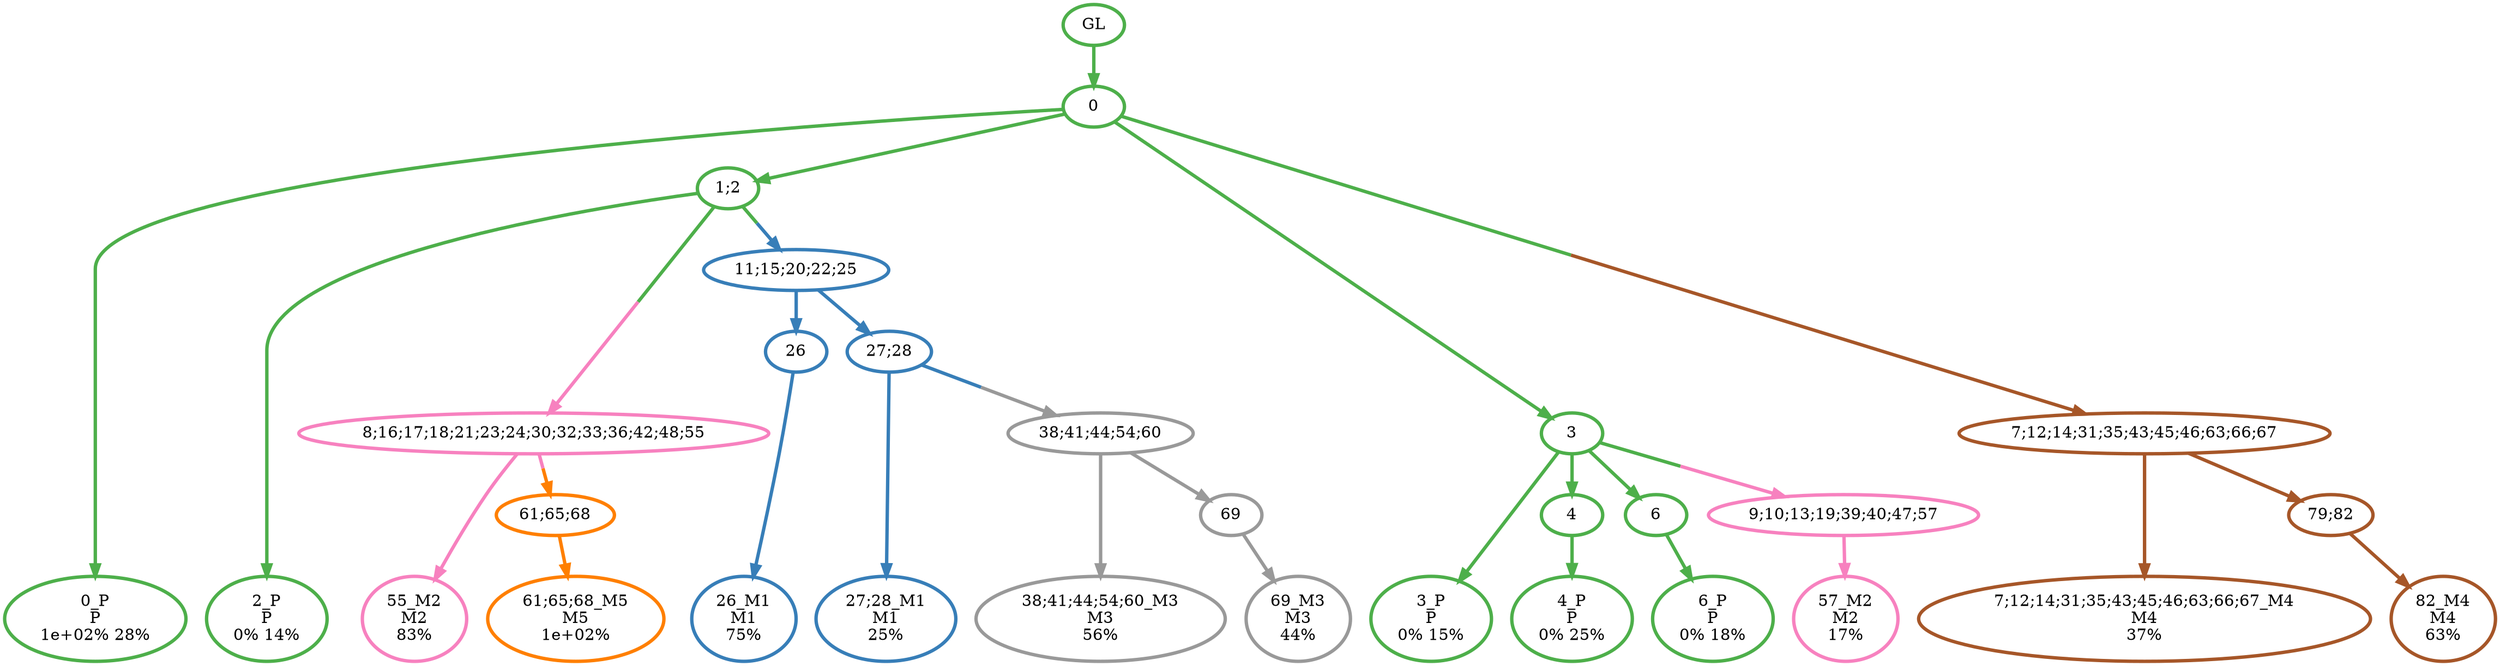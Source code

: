 digraph T {
	{
		rank=same
		27 [penwidth=3,colorscheme=set19,color=3,label="0_P\nP\n1e+02% 28%"]
		25 [penwidth=3,colorscheme=set19,color=3,label="2_P\nP\n0% 14%"]
		23 [penwidth=3,colorscheme=set19,color=3,label="3_P\nP\n0% 15%"]
		21 [penwidth=3,colorscheme=set19,color=3,label="4_P\nP\n0% 25%"]
		19 [penwidth=3,colorscheme=set19,color=3,label="6_P\nP\n0% 18%"]
		17 [penwidth=3,colorscheme=set19,color=2,label="26_M1\nM1\n75%"]
		15 [penwidth=3,colorscheme=set19,color=2,label="27;28_M1\nM1\n25%"]
		14 [penwidth=3,colorscheme=set19,color=8,label="55_M2\nM2\n83%"]
		13 [penwidth=3,colorscheme=set19,color=8,label="57_M2\nM2\n17%"]
		12 [penwidth=3,colorscheme=set19,color=9,label="38;41;44;54;60_M3\nM3\n56%"]
		10 [penwidth=3,colorscheme=set19,color=9,label="69_M3\nM3\n44%"]
		9 [penwidth=3,colorscheme=set19,color=7,label="7;12;14;31;35;43;45;46;63;66;67_M4\nM4\n37%"]
		7 [penwidth=3,colorscheme=set19,color=7,label="82_M4\nM4\n63%"]
		6 [penwidth=3,colorscheme=set19,color=5,label="61;65;68_M5\nM5\n1e+02%"]
	}
	29 [penwidth=3,colorscheme=set19,color=3,label="GL"]
	28 [penwidth=3,colorscheme=set19,color=3,label="0"]
	26 [penwidth=3,colorscheme=set19,color=3,label="1;2"]
	24 [penwidth=3,colorscheme=set19,color=3,label="3"]
	22 [penwidth=3,colorscheme=set19,color=3,label="4"]
	20 [penwidth=3,colorscheme=set19,color=3,label="6"]
	18 [penwidth=3,colorscheme=set19,color=2,label="26"]
	16 [penwidth=3,colorscheme=set19,color=2,label="27;28"]
	11 [penwidth=3,colorscheme=set19,color=9,label="69"]
	8 [penwidth=3,colorscheme=set19,color=7,label="79;82"]
	5 [penwidth=3,colorscheme=set19,color=5,label="61;65;68"]
	4 [penwidth=3,colorscheme=set19,color=9,label="38;41;44;54;60"]
	3 [penwidth=3,colorscheme=set19,color=7,label="7;12;14;31;35;43;45;46;63;66;67"]
	2 [penwidth=3,colorscheme=set19,color=8,label="8;16;17;18;21;23;24;30;32;33;36;42;48;55"]
	1 [penwidth=3,colorscheme=set19,color=8,label="9;10;13;19;39;40;47;57"]
	0 [penwidth=3,colorscheme=set19,color=2,label="11;15;20;22;25"]
	29 -> 28 [penwidth=3,colorscheme=set19,color=3]
	28 -> 27 [penwidth=3,colorscheme=set19,color=3]
	28 -> 24 [penwidth=3,colorscheme=set19,color=3]
	28 -> 26 [penwidth=3,colorscheme=set19,color=3]
	28 -> 3 [penwidth=3,colorscheme=set19,color="3;0.5:7"]
	26 -> 25 [penwidth=3,colorscheme=set19,color=3]
	26 -> 2 [penwidth=3,colorscheme=set19,color="3;0.5:8"]
	26 -> 0 [penwidth=3,colorscheme=set19,color="3;0.5:2"]
	24 -> 23 [penwidth=3,colorscheme=set19,color=3]
	24 -> 22 [penwidth=3,colorscheme=set19,color=3]
	24 -> 20 [penwidth=3,colorscheme=set19,color=3]
	24 -> 1 [penwidth=3,colorscheme=set19,color="3;0.5:8"]
	22 -> 21 [penwidth=3,colorscheme=set19,color=3]
	20 -> 19 [penwidth=3,colorscheme=set19,color=3]
	18 -> 17 [penwidth=3,colorscheme=set19,color=2]
	16 -> 15 [penwidth=3,colorscheme=set19,color=2]
	16 -> 4 [penwidth=3,colorscheme=set19,color="2;0.5:9"]
	11 -> 10 [penwidth=3,colorscheme=set19,color=9]
	8 -> 7 [penwidth=3,colorscheme=set19,color=7]
	5 -> 6 [penwidth=3,colorscheme=set19,color=5]
	4 -> 12 [penwidth=3,colorscheme=set19,color=9]
	4 -> 11 [penwidth=3,colorscheme=set19,color=9]
	3 -> 9 [penwidth=3,colorscheme=set19,color=7]
	3 -> 8 [penwidth=3,colorscheme=set19,color=7]
	2 -> 14 [penwidth=3,colorscheme=set19,color=8]
	2 -> 5 [penwidth=3,colorscheme=set19,color="8;0.5:5"]
	1 -> 13 [penwidth=3,colorscheme=set19,color=8]
	0 -> 18 [penwidth=3,colorscheme=set19,color=2]
	0 -> 16 [penwidth=3,colorscheme=set19,color=2]
}
